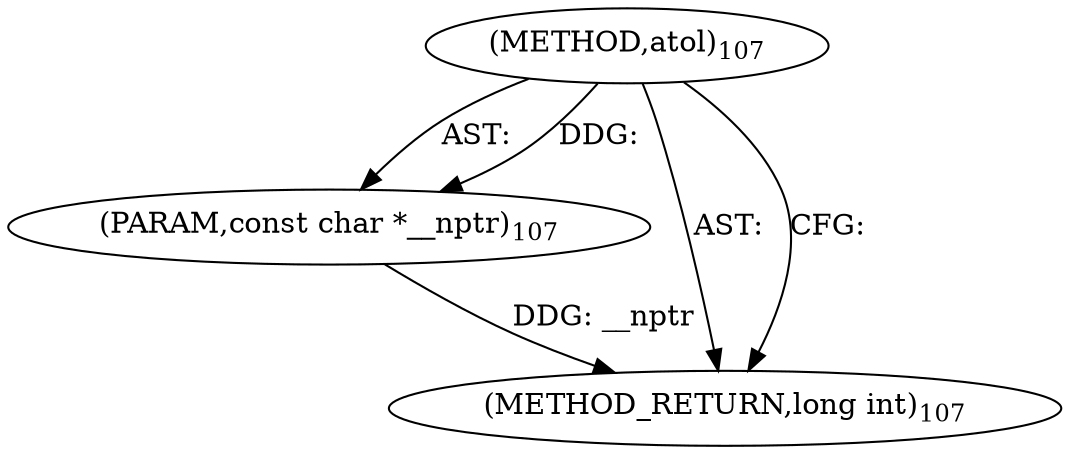 digraph "atol" {  
"33173" [label = <(METHOD,atol)<SUB>107</SUB>> ]
"33174" [label = <(PARAM,const char *__nptr)<SUB>107</SUB>> ]
"33175" [label = <(METHOD_RETURN,long int)<SUB>107</SUB>> ]
  "33173" -> "33174"  [ label = "AST: "] 
  "33173" -> "33175"  [ label = "AST: "] 
  "33173" -> "33175"  [ label = "CFG: "] 
  "33174" -> "33175"  [ label = "DDG: __nptr"] 
  "33173" -> "33174"  [ label = "DDG: "] 
}
